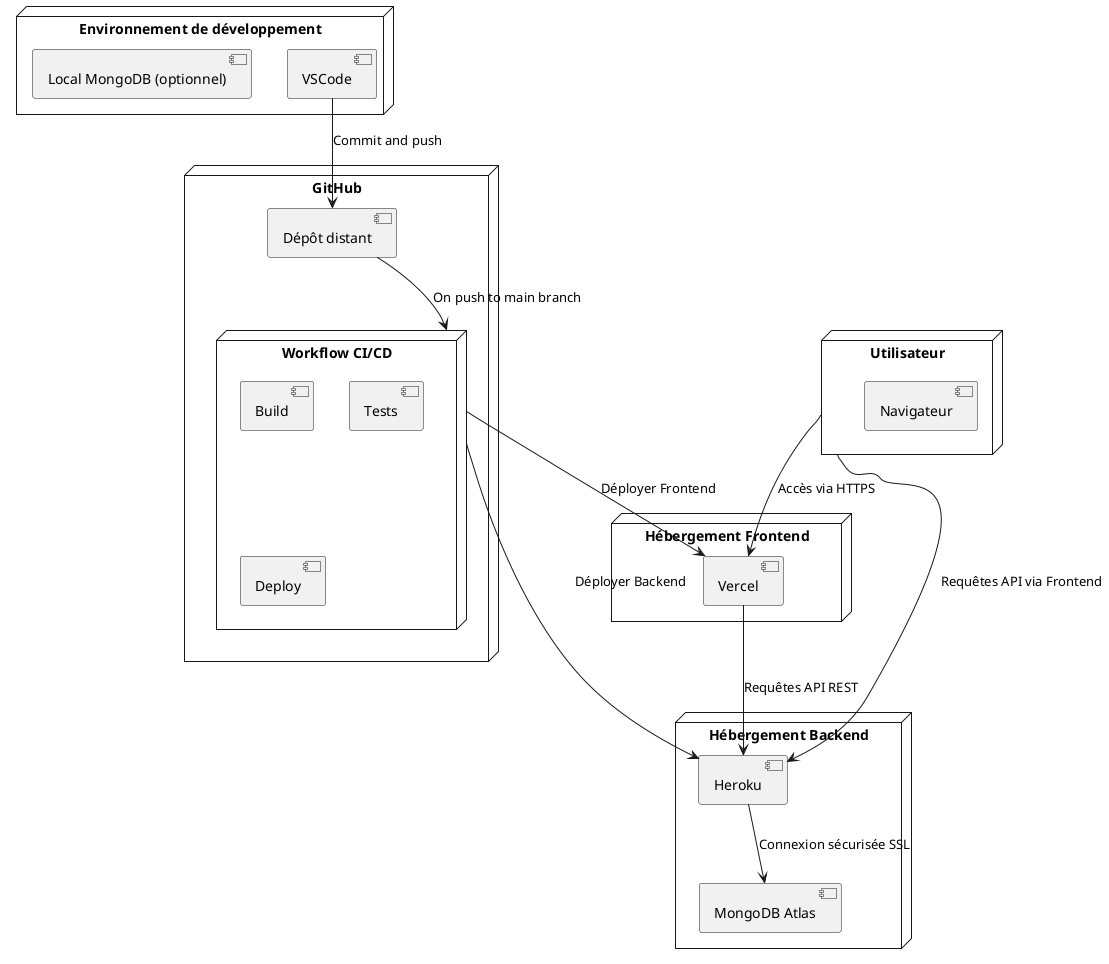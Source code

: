 @startuml TopBudget_DeploymentDiagram

node "Environnement de développement" as DevEnv {
  [VSCode]
  [Local MongoDB (optionnel)]
}

node "GitHub" as GitHub {
  [Dépôt distant] as Origin
  node "Workflow CI/CD" as GA {
    [Build]
    [Tests]
    [Deploy]
  }
}

node "Hébergement Frontend" as Frontend {
  [Vercel]
}

node "Hébergement Backend" as Backend {
  [Heroku]
  [MongoDB Atlas]
}

node "Utilisateur" as User {
  [Navigateur]
}

VSCode --> Origin: Commit and push
Origin --> GA: On push to main branch
GA --> Vercel: Déployer Frontend
GA --> Heroku: Déployer Backend
Heroku --> "MongoDB Atlas": Connexion sécurisée SSL
Vercel --> Heroku: Requêtes API REST
User --> Vercel: Accès via HTTPS
User --> Heroku: Requêtes API via Frontend

@enduml